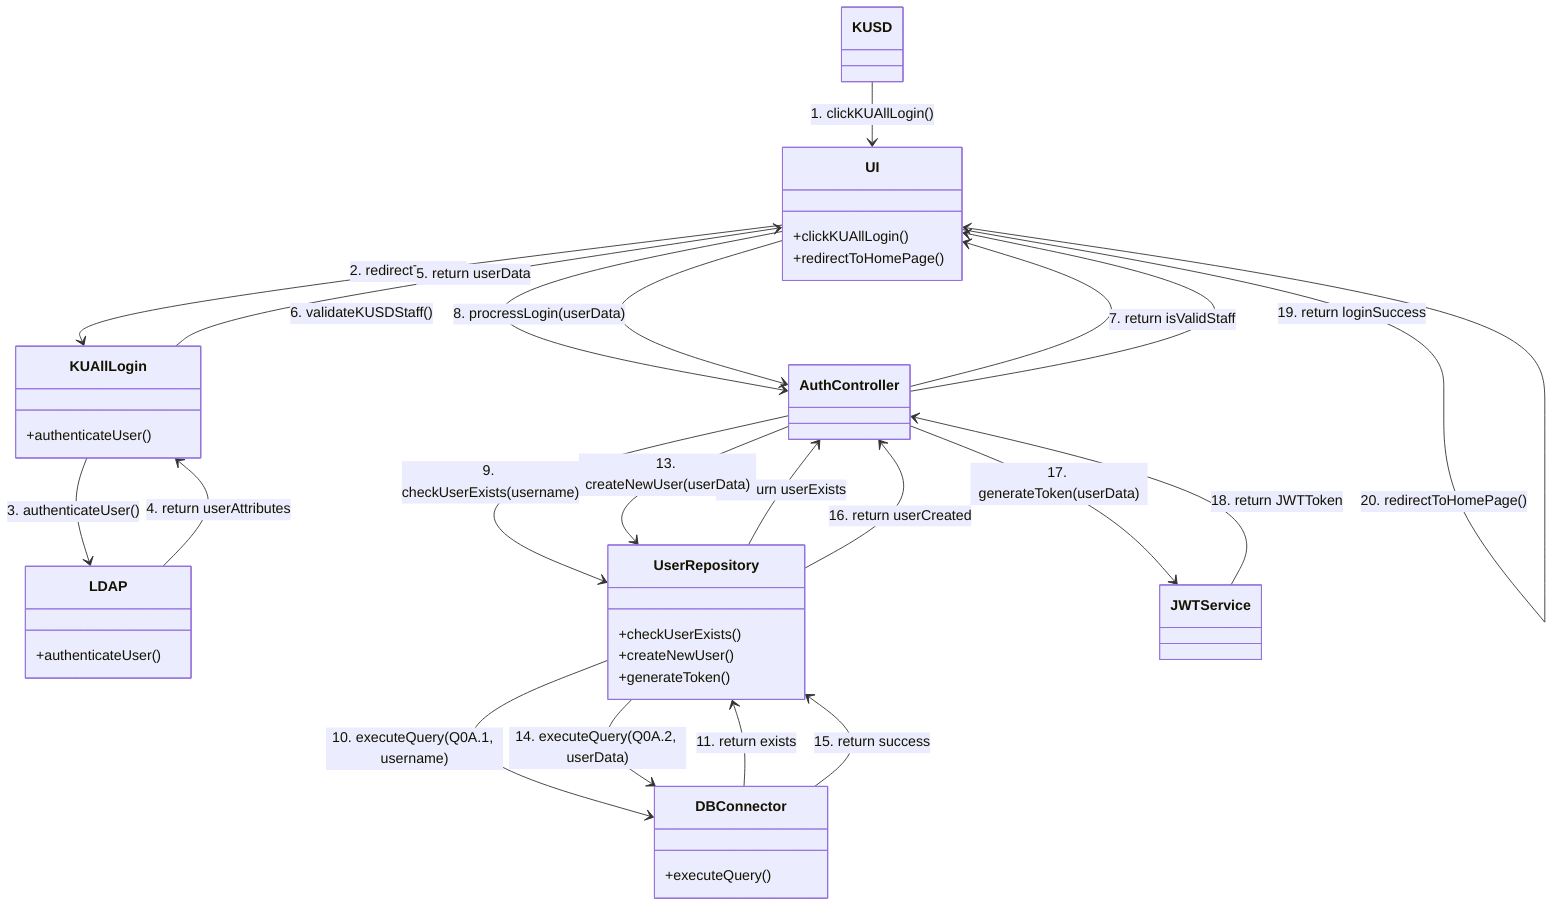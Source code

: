 classDiagram
KUSD --> UI: 1. clickKUAllLogin()
UI --> KUAllLogin: 2. redirectToSSO()
KUAllLogin --> LDAP: 3. authenticateUser()
LDAP --> KUAllLogin: 4. return userAttributes
KUAllLogin --> UI: 5. return userData
UI --> AuthController: 6. validateKUSDStaff()
AuthController --> UI: 7. return isValidStaff
UI --> AuthController: 8. procressLogin(userData)
AuthController --> UserRepository: 9. checkUserExists(username)
UserRepository --> DBConnector: 10. executeQuery(Q0A.1, username)
DBConnector --> UserRepository: 11. return exists
UserRepository --> AuthController: 12. return userExists
AuthController --> UserRepository: 13. createNewUser(userData)
UserRepository --> DBConnector: 14. executeQuery(Q0A.2, userData)
DBConnector --> UserRepository: 15. return success
UserRepository --> AuthController: 16. return userCreated
AuthController --> JWTService: 17. generateToken(userData)
JWTService --> AuthController: 18. return JWTToken
AuthController --> UI: 19. return loginSuccess
UI --> UI: 20. redirectToHomePage()

    class KUSD {
    }

    class UI{
        +clickKUAllLogin()
        +redirectToHomePage()
    }

    class KUAllLogin{
        +authenticateUser()
    }

    class LDAP{
        +authenticateUser()
    }

    class AuthController{
    }

    class UserRepository{
        +checkUserExists()
        +createNewUser()
        +generateToken()
    }

    class DBConnector{
        +executeQuery()
    }